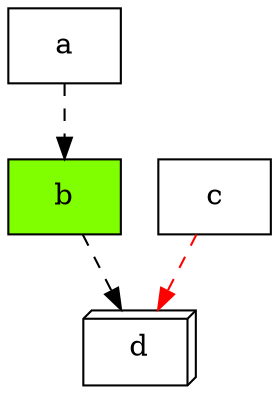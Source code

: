 digraph abc{
  node [shape="record"];
  edge [style="dashed"];
  a[shape="box"];
  b[style="filled", color="black", fillcolor="chartreuse"];
  c;
  d[shape="box3d"];

  a -> b;
  b -> d;
  c -> d[color="red"];
}